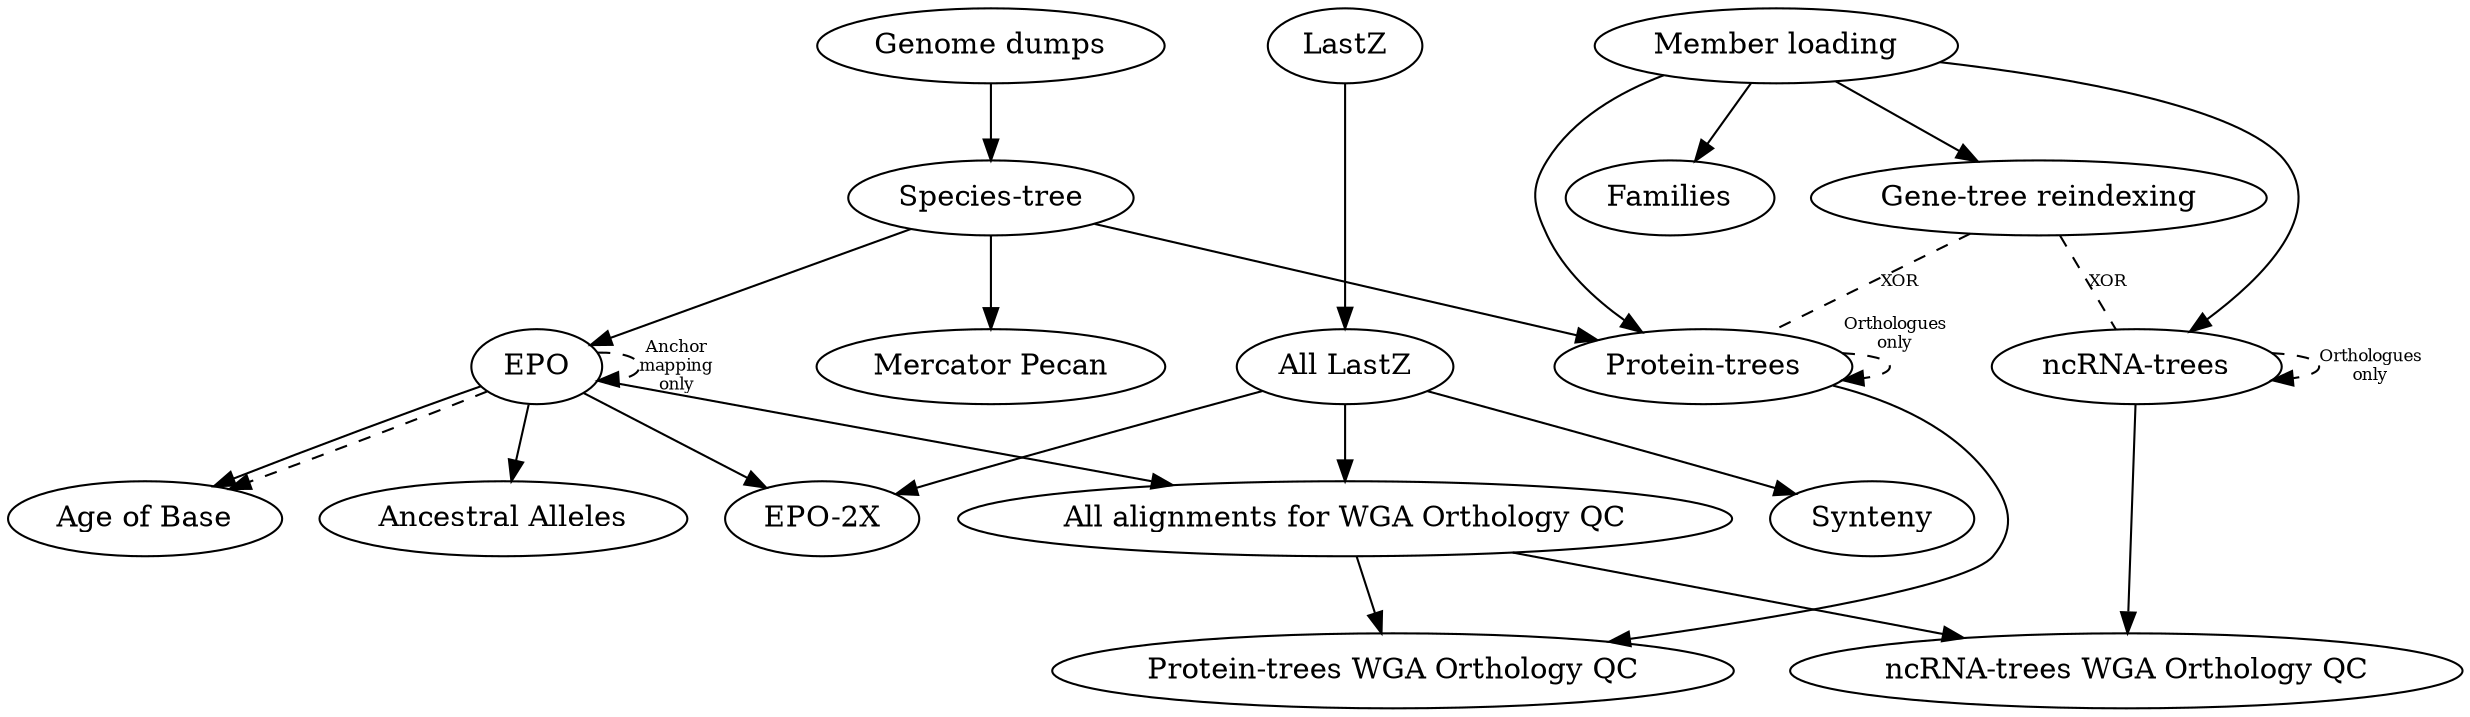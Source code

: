 digraph {
    "Genome dumps" -> "Species-tree";
    "Species-tree" -> { "EPO", "Mercator Pecan", "Protein-trees" };
    {"EPO", "All LastZ"} -> "EPO-2X";
    "EPO" -> "Age of Base";
    "EPO" -> "Ancestral Alleles";
    "Member loading" -> { "Protein-trees", "ncRNA-trees", "Families", "Gene-tree reindexing" };
    "Protein-trees" -> "Protein-trees WGA Orthology QC";
    "ncRNA-trees" -> "ncRNA-trees WGA Orthology QC";
    {"All LastZ", "EPO"} -> "All alignments for WGA Orthology QC" -> {"Protein-trees WGA Orthology QC", "ncRNA-trees WGA Orthology QC"};
    "LastZ" -> "All LastZ" -> "Synteny";

    "Gene-tree reindexing" -> "ncRNA-trees" [style="dashed", dir=none, fontsize="8", label="XOR", headport="murinae:w", tailport="murinae:s"];
    "Gene-tree reindexing" -> "Protein-trees" [style="dashed", dir=none, fontsize="8", label="XOR", headport="murinae:e", tailport="murinae:s"];
    "EPO" -> "EPO" [style="dashed", fontsize="8", label="Anchor\nmapping\nonly", headport="Primates:e", tailport="Mammals:e"];
    "EPO" -> "Age of Base" [style="dashed", headport="Human:e", tailport="Mammals:w"];
    "Protein-trees" -> "Protein-trees" [style="dashed", fontsize="8", xlabel="Orthologues\nonly", headport="Murinae:w", tailport="Default vertebrates:w"];
    "ncRNA-trees" -> "ncRNA-trees" [style="dashed", fontsize="8", label="Orthologues\nonly", headport="Murinae:e", tailport="Default vertebrates:e"];

    // Helps laying out the graph
    {rank = same; "Genome dumps"; "LastZ"; "Member loading"; }
}
